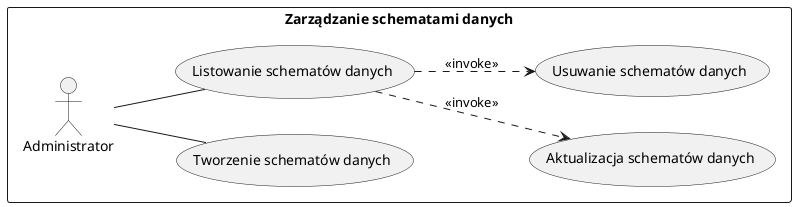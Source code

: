 @startuml
left to right direction

rectangle "Zarządzanie schematami danych" {
  actor Administrator

  usecase (Tworzenie schematów danych) as TworzenieSchematow
  usecase (Aktualizacja schematów danych) as AktualizacjaSchematow
  usecase (Listowanie schematów danych) as ListowanieSchematow
  usecase (Usuwanie schematów danych) as UsuwanieSchematow

  Administrator -- TworzenieSchematow
  Administrator -- ListowanieSchematow
  ListowanieSchematow ..> AktualizacjaSchematow : <<invoke>>
  ListowanieSchematow ..> UsuwanieSchematow : <<invoke>>
}

@enduml